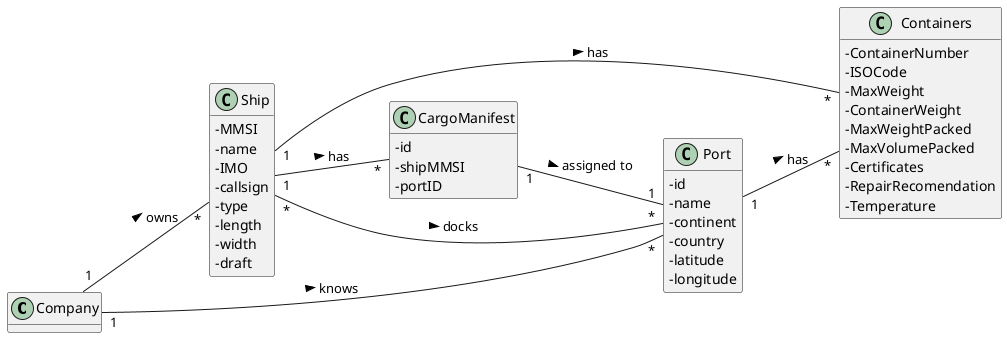 @startuml
'https://plantuml.com/class-diagram

hide methods
left to right direction
skinparam classAttributeIconSize 0

class Company {

}

class Ship{
-MMSI
-name
-IMO
-callsign
-type
-length
-width
-draft
}

class Containers{
-ContainerNumber
-ISOCode
-MaxWeight
-ContainerWeight
-MaxWeightPacked
-MaxVolumePacked
-Certificates
-RepairRecomendation
-Temperature
}

class Port{
-id
-name
-continent
-country
-latitude
-longitude
}

class CargoManifest{
-id
-shipMMSI
-portID
}

Company "1" -- "*" Ship : owns >
Company "1" -- "*" Port : knows >
Port "*" -- "*" Ship : docks <
Port "1" -- "*" Containers: has >
Ship "1" -- "*" Containers: has >
Ship "1" -- "*" CargoManifest: has >
CargoManifest "1" -- "1" Port: assigned to >
@enduml
